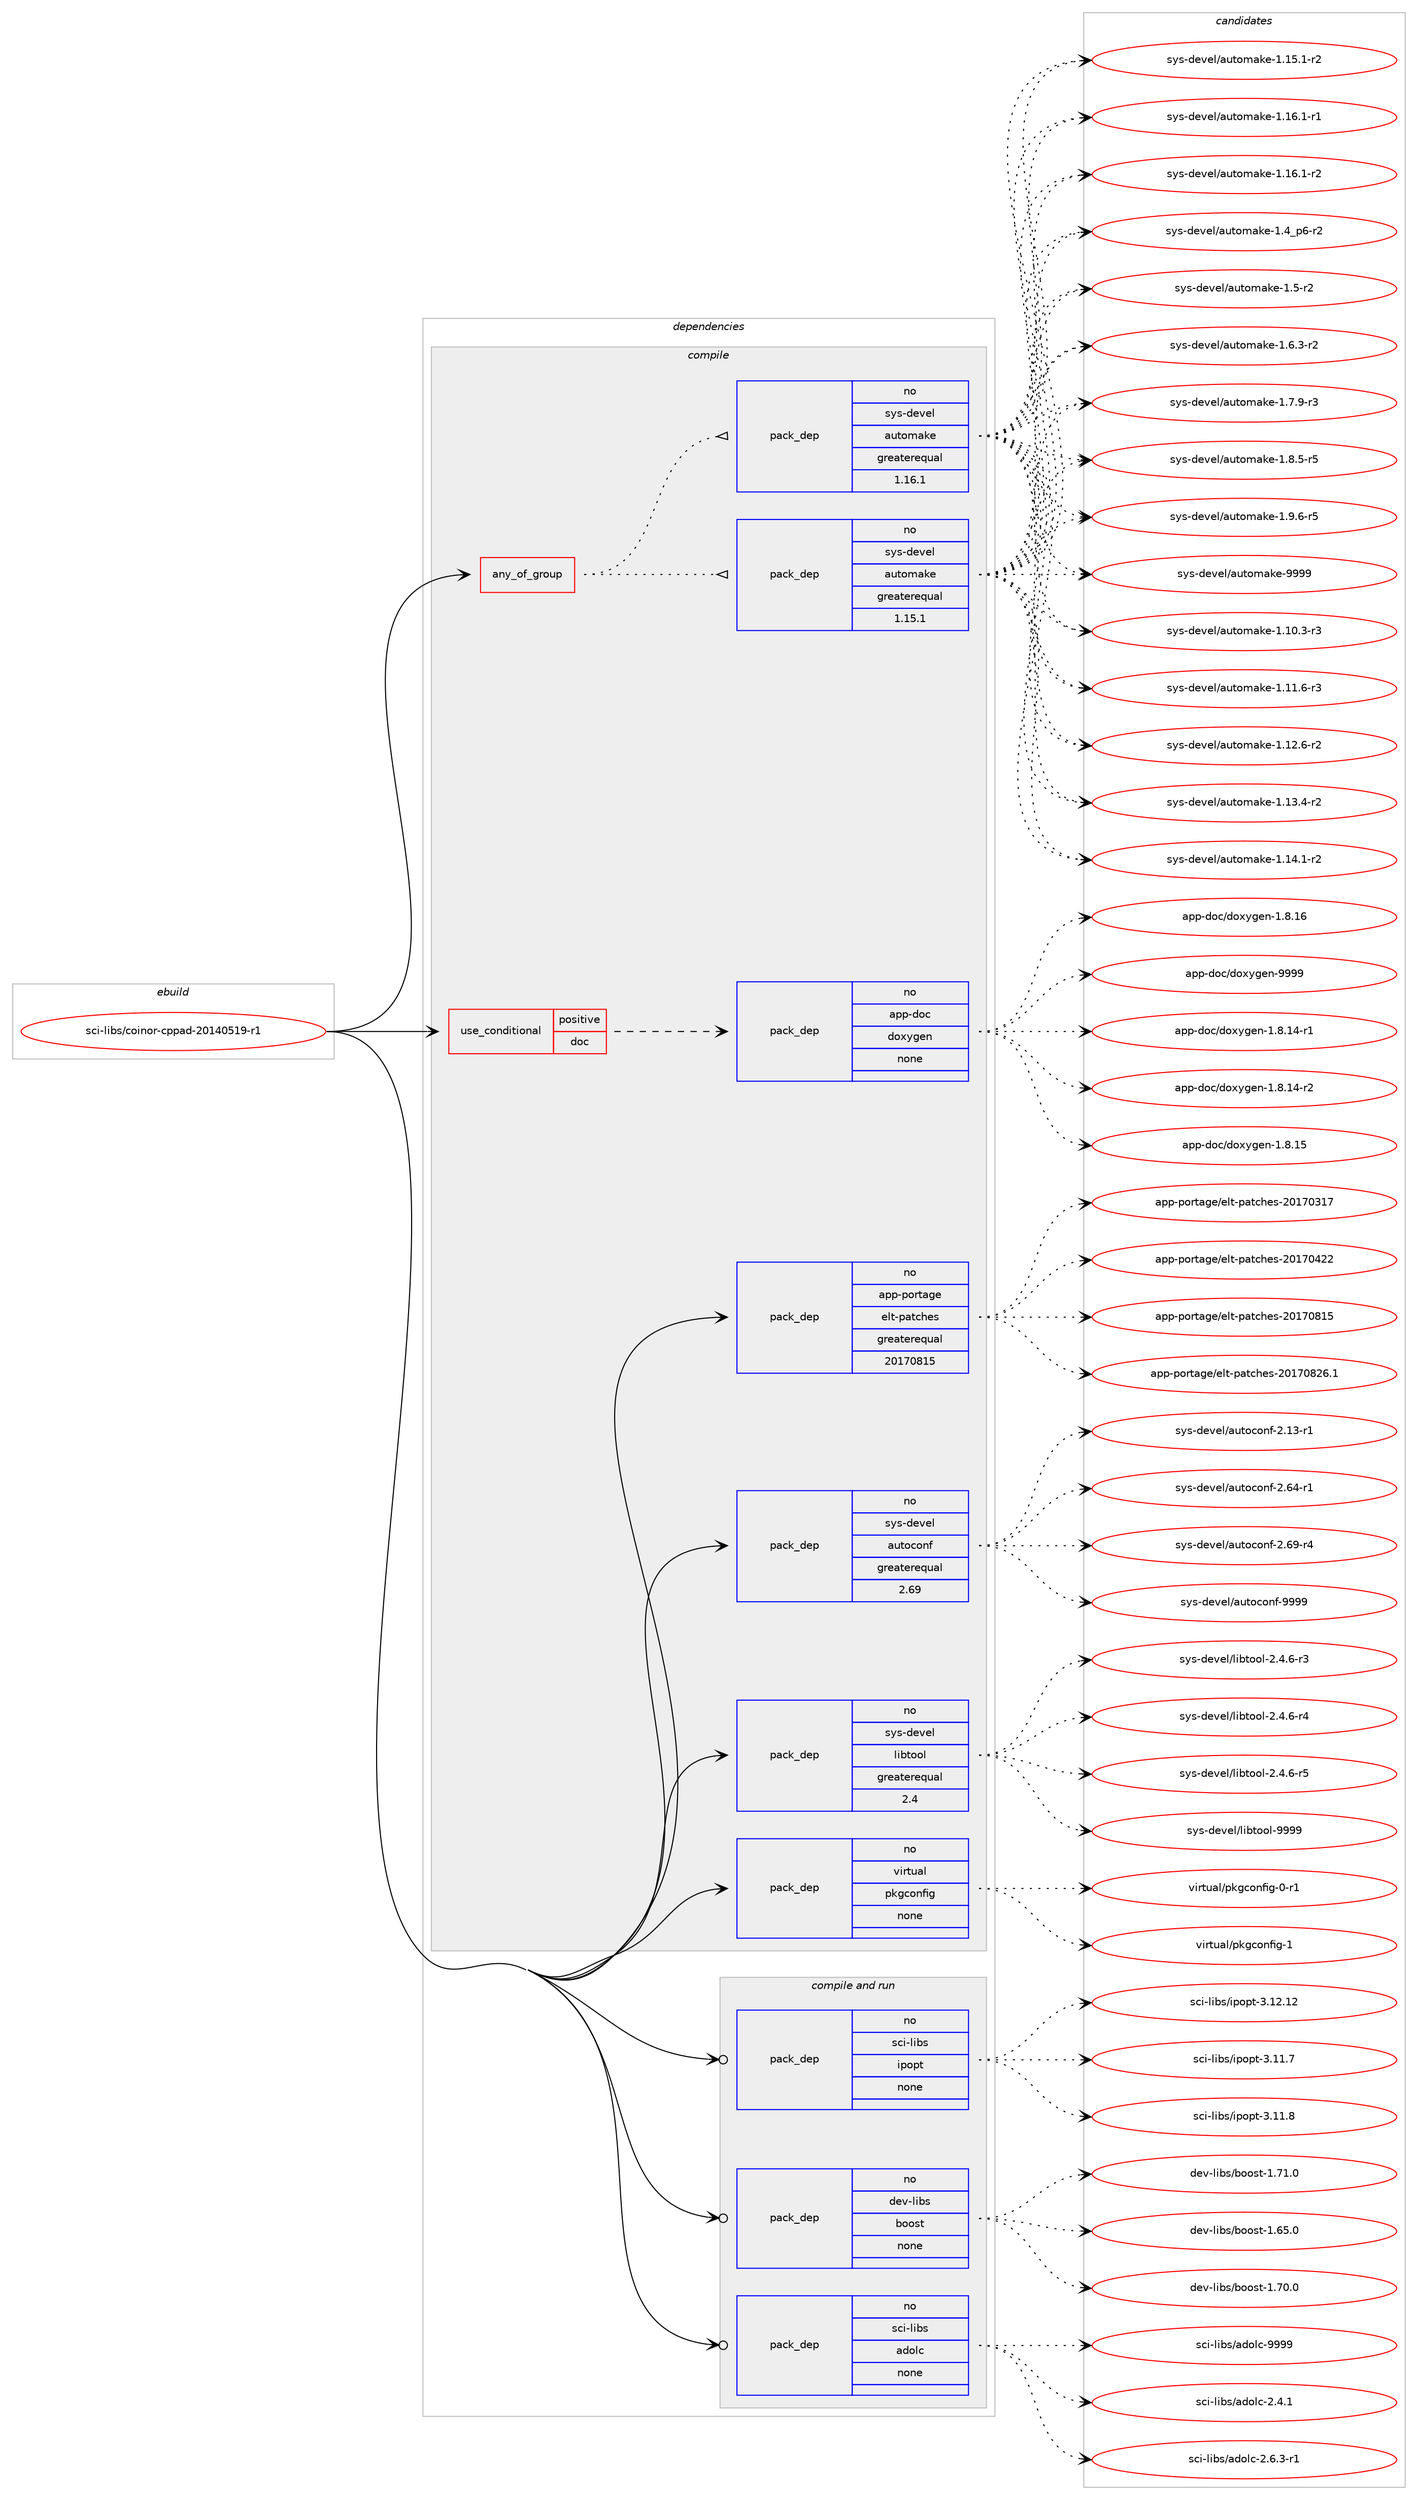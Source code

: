 digraph prolog {

# *************
# Graph options
# *************

newrank=true;
concentrate=true;
compound=true;
graph [rankdir=LR,fontname=Helvetica,fontsize=10,ranksep=1.5];#, ranksep=2.5, nodesep=0.2];
edge  [arrowhead=vee];
node  [fontname=Helvetica,fontsize=10];

# **********
# The ebuild
# **********

subgraph cluster_leftcol {
color=gray;
rank=same;
label=<<i>ebuild</i>>;
id [label="sci-libs/coinor-cppad-20140519-r1", color=red, width=4, href="../sci-libs/coinor-cppad-20140519-r1.svg"];
}

# ****************
# The dependencies
# ****************

subgraph cluster_midcol {
color=gray;
label=<<i>dependencies</i>>;
subgraph cluster_compile {
fillcolor="#eeeeee";
style=filled;
label=<<i>compile</i>>;
subgraph any14607 {
dependency856286 [label=<<TABLE BORDER="0" CELLBORDER="1" CELLSPACING="0" CELLPADDING="4"><TR><TD CELLPADDING="10">any_of_group</TD></TR></TABLE>>, shape=none, color=red];subgraph pack633356 {
dependency856287 [label=<<TABLE BORDER="0" CELLBORDER="1" CELLSPACING="0" CELLPADDING="4" WIDTH="220"><TR><TD ROWSPAN="6" CELLPADDING="30">pack_dep</TD></TR><TR><TD WIDTH="110">no</TD></TR><TR><TD>sys-devel</TD></TR><TR><TD>automake</TD></TR><TR><TD>greaterequal</TD></TR><TR><TD>1.16.1</TD></TR></TABLE>>, shape=none, color=blue];
}
dependency856286:e -> dependency856287:w [weight=20,style="dotted",arrowhead="oinv"];
subgraph pack633357 {
dependency856288 [label=<<TABLE BORDER="0" CELLBORDER="1" CELLSPACING="0" CELLPADDING="4" WIDTH="220"><TR><TD ROWSPAN="6" CELLPADDING="30">pack_dep</TD></TR><TR><TD WIDTH="110">no</TD></TR><TR><TD>sys-devel</TD></TR><TR><TD>automake</TD></TR><TR><TD>greaterequal</TD></TR><TR><TD>1.15.1</TD></TR></TABLE>>, shape=none, color=blue];
}
dependency856286:e -> dependency856288:w [weight=20,style="dotted",arrowhead="oinv"];
}
id:e -> dependency856286:w [weight=20,style="solid",arrowhead="vee"];
subgraph cond207814 {
dependency856289 [label=<<TABLE BORDER="0" CELLBORDER="1" CELLSPACING="0" CELLPADDING="4"><TR><TD ROWSPAN="3" CELLPADDING="10">use_conditional</TD></TR><TR><TD>positive</TD></TR><TR><TD>doc</TD></TR></TABLE>>, shape=none, color=red];
subgraph pack633358 {
dependency856290 [label=<<TABLE BORDER="0" CELLBORDER="1" CELLSPACING="0" CELLPADDING="4" WIDTH="220"><TR><TD ROWSPAN="6" CELLPADDING="30">pack_dep</TD></TR><TR><TD WIDTH="110">no</TD></TR><TR><TD>app-doc</TD></TR><TR><TD>doxygen</TD></TR><TR><TD>none</TD></TR><TR><TD></TD></TR></TABLE>>, shape=none, color=blue];
}
dependency856289:e -> dependency856290:w [weight=20,style="dashed",arrowhead="vee"];
}
id:e -> dependency856289:w [weight=20,style="solid",arrowhead="vee"];
subgraph pack633359 {
dependency856291 [label=<<TABLE BORDER="0" CELLBORDER="1" CELLSPACING="0" CELLPADDING="4" WIDTH="220"><TR><TD ROWSPAN="6" CELLPADDING="30">pack_dep</TD></TR><TR><TD WIDTH="110">no</TD></TR><TR><TD>app-portage</TD></TR><TR><TD>elt-patches</TD></TR><TR><TD>greaterequal</TD></TR><TR><TD>20170815</TD></TR></TABLE>>, shape=none, color=blue];
}
id:e -> dependency856291:w [weight=20,style="solid",arrowhead="vee"];
subgraph pack633360 {
dependency856292 [label=<<TABLE BORDER="0" CELLBORDER="1" CELLSPACING="0" CELLPADDING="4" WIDTH="220"><TR><TD ROWSPAN="6" CELLPADDING="30">pack_dep</TD></TR><TR><TD WIDTH="110">no</TD></TR><TR><TD>sys-devel</TD></TR><TR><TD>autoconf</TD></TR><TR><TD>greaterequal</TD></TR><TR><TD>2.69</TD></TR></TABLE>>, shape=none, color=blue];
}
id:e -> dependency856292:w [weight=20,style="solid",arrowhead="vee"];
subgraph pack633361 {
dependency856293 [label=<<TABLE BORDER="0" CELLBORDER="1" CELLSPACING="0" CELLPADDING="4" WIDTH="220"><TR><TD ROWSPAN="6" CELLPADDING="30">pack_dep</TD></TR><TR><TD WIDTH="110">no</TD></TR><TR><TD>sys-devel</TD></TR><TR><TD>libtool</TD></TR><TR><TD>greaterequal</TD></TR><TR><TD>2.4</TD></TR></TABLE>>, shape=none, color=blue];
}
id:e -> dependency856293:w [weight=20,style="solid",arrowhead="vee"];
subgraph pack633362 {
dependency856294 [label=<<TABLE BORDER="0" CELLBORDER="1" CELLSPACING="0" CELLPADDING="4" WIDTH="220"><TR><TD ROWSPAN="6" CELLPADDING="30">pack_dep</TD></TR><TR><TD WIDTH="110">no</TD></TR><TR><TD>virtual</TD></TR><TR><TD>pkgconfig</TD></TR><TR><TD>none</TD></TR><TR><TD></TD></TR></TABLE>>, shape=none, color=blue];
}
id:e -> dependency856294:w [weight=20,style="solid",arrowhead="vee"];
}
subgraph cluster_compileandrun {
fillcolor="#eeeeee";
style=filled;
label=<<i>compile and run</i>>;
subgraph pack633363 {
dependency856295 [label=<<TABLE BORDER="0" CELLBORDER="1" CELLSPACING="0" CELLPADDING="4" WIDTH="220"><TR><TD ROWSPAN="6" CELLPADDING="30">pack_dep</TD></TR><TR><TD WIDTH="110">no</TD></TR><TR><TD>dev-libs</TD></TR><TR><TD>boost</TD></TR><TR><TD>none</TD></TR><TR><TD></TD></TR></TABLE>>, shape=none, color=blue];
}
id:e -> dependency856295:w [weight=20,style="solid",arrowhead="odotvee"];
subgraph pack633364 {
dependency856296 [label=<<TABLE BORDER="0" CELLBORDER="1" CELLSPACING="0" CELLPADDING="4" WIDTH="220"><TR><TD ROWSPAN="6" CELLPADDING="30">pack_dep</TD></TR><TR><TD WIDTH="110">no</TD></TR><TR><TD>sci-libs</TD></TR><TR><TD>adolc</TD></TR><TR><TD>none</TD></TR><TR><TD></TD></TR></TABLE>>, shape=none, color=blue];
}
id:e -> dependency856296:w [weight=20,style="solid",arrowhead="odotvee"];
subgraph pack633365 {
dependency856297 [label=<<TABLE BORDER="0" CELLBORDER="1" CELLSPACING="0" CELLPADDING="4" WIDTH="220"><TR><TD ROWSPAN="6" CELLPADDING="30">pack_dep</TD></TR><TR><TD WIDTH="110">no</TD></TR><TR><TD>sci-libs</TD></TR><TR><TD>ipopt</TD></TR><TR><TD>none</TD></TR><TR><TD></TD></TR></TABLE>>, shape=none, color=blue];
}
id:e -> dependency856297:w [weight=20,style="solid",arrowhead="odotvee"];
}
subgraph cluster_run {
fillcolor="#eeeeee";
style=filled;
label=<<i>run</i>>;
}
}

# **************
# The candidates
# **************

subgraph cluster_choices {
rank=same;
color=gray;
label=<<i>candidates</i>>;

subgraph choice633356 {
color=black;
nodesep=1;
choice11512111545100101118101108479711711611110997107101454946494846514511451 [label="sys-devel/automake-1.10.3-r3", color=red, width=4,href="../sys-devel/automake-1.10.3-r3.svg"];
choice11512111545100101118101108479711711611110997107101454946494946544511451 [label="sys-devel/automake-1.11.6-r3", color=red, width=4,href="../sys-devel/automake-1.11.6-r3.svg"];
choice11512111545100101118101108479711711611110997107101454946495046544511450 [label="sys-devel/automake-1.12.6-r2", color=red, width=4,href="../sys-devel/automake-1.12.6-r2.svg"];
choice11512111545100101118101108479711711611110997107101454946495146524511450 [label="sys-devel/automake-1.13.4-r2", color=red, width=4,href="../sys-devel/automake-1.13.4-r2.svg"];
choice11512111545100101118101108479711711611110997107101454946495246494511450 [label="sys-devel/automake-1.14.1-r2", color=red, width=4,href="../sys-devel/automake-1.14.1-r2.svg"];
choice11512111545100101118101108479711711611110997107101454946495346494511450 [label="sys-devel/automake-1.15.1-r2", color=red, width=4,href="../sys-devel/automake-1.15.1-r2.svg"];
choice11512111545100101118101108479711711611110997107101454946495446494511449 [label="sys-devel/automake-1.16.1-r1", color=red, width=4,href="../sys-devel/automake-1.16.1-r1.svg"];
choice11512111545100101118101108479711711611110997107101454946495446494511450 [label="sys-devel/automake-1.16.1-r2", color=red, width=4,href="../sys-devel/automake-1.16.1-r2.svg"];
choice115121115451001011181011084797117116111109971071014549465295112544511450 [label="sys-devel/automake-1.4_p6-r2", color=red, width=4,href="../sys-devel/automake-1.4_p6-r2.svg"];
choice11512111545100101118101108479711711611110997107101454946534511450 [label="sys-devel/automake-1.5-r2", color=red, width=4,href="../sys-devel/automake-1.5-r2.svg"];
choice115121115451001011181011084797117116111109971071014549465446514511450 [label="sys-devel/automake-1.6.3-r2", color=red, width=4,href="../sys-devel/automake-1.6.3-r2.svg"];
choice115121115451001011181011084797117116111109971071014549465546574511451 [label="sys-devel/automake-1.7.9-r3", color=red, width=4,href="../sys-devel/automake-1.7.9-r3.svg"];
choice115121115451001011181011084797117116111109971071014549465646534511453 [label="sys-devel/automake-1.8.5-r5", color=red, width=4,href="../sys-devel/automake-1.8.5-r5.svg"];
choice115121115451001011181011084797117116111109971071014549465746544511453 [label="sys-devel/automake-1.9.6-r5", color=red, width=4,href="../sys-devel/automake-1.9.6-r5.svg"];
choice115121115451001011181011084797117116111109971071014557575757 [label="sys-devel/automake-9999", color=red, width=4,href="../sys-devel/automake-9999.svg"];
dependency856287:e -> choice11512111545100101118101108479711711611110997107101454946494846514511451:w [style=dotted,weight="100"];
dependency856287:e -> choice11512111545100101118101108479711711611110997107101454946494946544511451:w [style=dotted,weight="100"];
dependency856287:e -> choice11512111545100101118101108479711711611110997107101454946495046544511450:w [style=dotted,weight="100"];
dependency856287:e -> choice11512111545100101118101108479711711611110997107101454946495146524511450:w [style=dotted,weight="100"];
dependency856287:e -> choice11512111545100101118101108479711711611110997107101454946495246494511450:w [style=dotted,weight="100"];
dependency856287:e -> choice11512111545100101118101108479711711611110997107101454946495346494511450:w [style=dotted,weight="100"];
dependency856287:e -> choice11512111545100101118101108479711711611110997107101454946495446494511449:w [style=dotted,weight="100"];
dependency856287:e -> choice11512111545100101118101108479711711611110997107101454946495446494511450:w [style=dotted,weight="100"];
dependency856287:e -> choice115121115451001011181011084797117116111109971071014549465295112544511450:w [style=dotted,weight="100"];
dependency856287:e -> choice11512111545100101118101108479711711611110997107101454946534511450:w [style=dotted,weight="100"];
dependency856287:e -> choice115121115451001011181011084797117116111109971071014549465446514511450:w [style=dotted,weight="100"];
dependency856287:e -> choice115121115451001011181011084797117116111109971071014549465546574511451:w [style=dotted,weight="100"];
dependency856287:e -> choice115121115451001011181011084797117116111109971071014549465646534511453:w [style=dotted,weight="100"];
dependency856287:e -> choice115121115451001011181011084797117116111109971071014549465746544511453:w [style=dotted,weight="100"];
dependency856287:e -> choice115121115451001011181011084797117116111109971071014557575757:w [style=dotted,weight="100"];
}
subgraph choice633357 {
color=black;
nodesep=1;
choice11512111545100101118101108479711711611110997107101454946494846514511451 [label="sys-devel/automake-1.10.3-r3", color=red, width=4,href="../sys-devel/automake-1.10.3-r3.svg"];
choice11512111545100101118101108479711711611110997107101454946494946544511451 [label="sys-devel/automake-1.11.6-r3", color=red, width=4,href="../sys-devel/automake-1.11.6-r3.svg"];
choice11512111545100101118101108479711711611110997107101454946495046544511450 [label="sys-devel/automake-1.12.6-r2", color=red, width=4,href="../sys-devel/automake-1.12.6-r2.svg"];
choice11512111545100101118101108479711711611110997107101454946495146524511450 [label="sys-devel/automake-1.13.4-r2", color=red, width=4,href="../sys-devel/automake-1.13.4-r2.svg"];
choice11512111545100101118101108479711711611110997107101454946495246494511450 [label="sys-devel/automake-1.14.1-r2", color=red, width=4,href="../sys-devel/automake-1.14.1-r2.svg"];
choice11512111545100101118101108479711711611110997107101454946495346494511450 [label="sys-devel/automake-1.15.1-r2", color=red, width=4,href="../sys-devel/automake-1.15.1-r2.svg"];
choice11512111545100101118101108479711711611110997107101454946495446494511449 [label="sys-devel/automake-1.16.1-r1", color=red, width=4,href="../sys-devel/automake-1.16.1-r1.svg"];
choice11512111545100101118101108479711711611110997107101454946495446494511450 [label="sys-devel/automake-1.16.1-r2", color=red, width=4,href="../sys-devel/automake-1.16.1-r2.svg"];
choice115121115451001011181011084797117116111109971071014549465295112544511450 [label="sys-devel/automake-1.4_p6-r2", color=red, width=4,href="../sys-devel/automake-1.4_p6-r2.svg"];
choice11512111545100101118101108479711711611110997107101454946534511450 [label="sys-devel/automake-1.5-r2", color=red, width=4,href="../sys-devel/automake-1.5-r2.svg"];
choice115121115451001011181011084797117116111109971071014549465446514511450 [label="sys-devel/automake-1.6.3-r2", color=red, width=4,href="../sys-devel/automake-1.6.3-r2.svg"];
choice115121115451001011181011084797117116111109971071014549465546574511451 [label="sys-devel/automake-1.7.9-r3", color=red, width=4,href="../sys-devel/automake-1.7.9-r3.svg"];
choice115121115451001011181011084797117116111109971071014549465646534511453 [label="sys-devel/automake-1.8.5-r5", color=red, width=4,href="../sys-devel/automake-1.8.5-r5.svg"];
choice115121115451001011181011084797117116111109971071014549465746544511453 [label="sys-devel/automake-1.9.6-r5", color=red, width=4,href="../sys-devel/automake-1.9.6-r5.svg"];
choice115121115451001011181011084797117116111109971071014557575757 [label="sys-devel/automake-9999", color=red, width=4,href="../sys-devel/automake-9999.svg"];
dependency856288:e -> choice11512111545100101118101108479711711611110997107101454946494846514511451:w [style=dotted,weight="100"];
dependency856288:e -> choice11512111545100101118101108479711711611110997107101454946494946544511451:w [style=dotted,weight="100"];
dependency856288:e -> choice11512111545100101118101108479711711611110997107101454946495046544511450:w [style=dotted,weight="100"];
dependency856288:e -> choice11512111545100101118101108479711711611110997107101454946495146524511450:w [style=dotted,weight="100"];
dependency856288:e -> choice11512111545100101118101108479711711611110997107101454946495246494511450:w [style=dotted,weight="100"];
dependency856288:e -> choice11512111545100101118101108479711711611110997107101454946495346494511450:w [style=dotted,weight="100"];
dependency856288:e -> choice11512111545100101118101108479711711611110997107101454946495446494511449:w [style=dotted,weight="100"];
dependency856288:e -> choice11512111545100101118101108479711711611110997107101454946495446494511450:w [style=dotted,weight="100"];
dependency856288:e -> choice115121115451001011181011084797117116111109971071014549465295112544511450:w [style=dotted,weight="100"];
dependency856288:e -> choice11512111545100101118101108479711711611110997107101454946534511450:w [style=dotted,weight="100"];
dependency856288:e -> choice115121115451001011181011084797117116111109971071014549465446514511450:w [style=dotted,weight="100"];
dependency856288:e -> choice115121115451001011181011084797117116111109971071014549465546574511451:w [style=dotted,weight="100"];
dependency856288:e -> choice115121115451001011181011084797117116111109971071014549465646534511453:w [style=dotted,weight="100"];
dependency856288:e -> choice115121115451001011181011084797117116111109971071014549465746544511453:w [style=dotted,weight="100"];
dependency856288:e -> choice115121115451001011181011084797117116111109971071014557575757:w [style=dotted,weight="100"];
}
subgraph choice633358 {
color=black;
nodesep=1;
choice97112112451001119947100111120121103101110454946564649524511449 [label="app-doc/doxygen-1.8.14-r1", color=red, width=4,href="../app-doc/doxygen-1.8.14-r1.svg"];
choice97112112451001119947100111120121103101110454946564649524511450 [label="app-doc/doxygen-1.8.14-r2", color=red, width=4,href="../app-doc/doxygen-1.8.14-r2.svg"];
choice9711211245100111994710011112012110310111045494656464953 [label="app-doc/doxygen-1.8.15", color=red, width=4,href="../app-doc/doxygen-1.8.15.svg"];
choice9711211245100111994710011112012110310111045494656464954 [label="app-doc/doxygen-1.8.16", color=red, width=4,href="../app-doc/doxygen-1.8.16.svg"];
choice971121124510011199471001111201211031011104557575757 [label="app-doc/doxygen-9999", color=red, width=4,href="../app-doc/doxygen-9999.svg"];
dependency856290:e -> choice97112112451001119947100111120121103101110454946564649524511449:w [style=dotted,weight="100"];
dependency856290:e -> choice97112112451001119947100111120121103101110454946564649524511450:w [style=dotted,weight="100"];
dependency856290:e -> choice9711211245100111994710011112012110310111045494656464953:w [style=dotted,weight="100"];
dependency856290:e -> choice9711211245100111994710011112012110310111045494656464954:w [style=dotted,weight="100"];
dependency856290:e -> choice971121124510011199471001111201211031011104557575757:w [style=dotted,weight="100"];
}
subgraph choice633359 {
color=black;
nodesep=1;
choice97112112451121111141169710310147101108116451129711699104101115455048495548514955 [label="app-portage/elt-patches-20170317", color=red, width=4,href="../app-portage/elt-patches-20170317.svg"];
choice97112112451121111141169710310147101108116451129711699104101115455048495548525050 [label="app-portage/elt-patches-20170422", color=red, width=4,href="../app-portage/elt-patches-20170422.svg"];
choice97112112451121111141169710310147101108116451129711699104101115455048495548564953 [label="app-portage/elt-patches-20170815", color=red, width=4,href="../app-portage/elt-patches-20170815.svg"];
choice971121124511211111411697103101471011081164511297116991041011154550484955485650544649 [label="app-portage/elt-patches-20170826.1", color=red, width=4,href="../app-portage/elt-patches-20170826.1.svg"];
dependency856291:e -> choice97112112451121111141169710310147101108116451129711699104101115455048495548514955:w [style=dotted,weight="100"];
dependency856291:e -> choice97112112451121111141169710310147101108116451129711699104101115455048495548525050:w [style=dotted,weight="100"];
dependency856291:e -> choice97112112451121111141169710310147101108116451129711699104101115455048495548564953:w [style=dotted,weight="100"];
dependency856291:e -> choice971121124511211111411697103101471011081164511297116991041011154550484955485650544649:w [style=dotted,weight="100"];
}
subgraph choice633360 {
color=black;
nodesep=1;
choice1151211154510010111810110847971171161119911111010245504649514511449 [label="sys-devel/autoconf-2.13-r1", color=red, width=4,href="../sys-devel/autoconf-2.13-r1.svg"];
choice1151211154510010111810110847971171161119911111010245504654524511449 [label="sys-devel/autoconf-2.64-r1", color=red, width=4,href="../sys-devel/autoconf-2.64-r1.svg"];
choice1151211154510010111810110847971171161119911111010245504654574511452 [label="sys-devel/autoconf-2.69-r4", color=red, width=4,href="../sys-devel/autoconf-2.69-r4.svg"];
choice115121115451001011181011084797117116111991111101024557575757 [label="sys-devel/autoconf-9999", color=red, width=4,href="../sys-devel/autoconf-9999.svg"];
dependency856292:e -> choice1151211154510010111810110847971171161119911111010245504649514511449:w [style=dotted,weight="100"];
dependency856292:e -> choice1151211154510010111810110847971171161119911111010245504654524511449:w [style=dotted,weight="100"];
dependency856292:e -> choice1151211154510010111810110847971171161119911111010245504654574511452:w [style=dotted,weight="100"];
dependency856292:e -> choice115121115451001011181011084797117116111991111101024557575757:w [style=dotted,weight="100"];
}
subgraph choice633361 {
color=black;
nodesep=1;
choice1151211154510010111810110847108105981161111111084550465246544511451 [label="sys-devel/libtool-2.4.6-r3", color=red, width=4,href="../sys-devel/libtool-2.4.6-r3.svg"];
choice1151211154510010111810110847108105981161111111084550465246544511452 [label="sys-devel/libtool-2.4.6-r4", color=red, width=4,href="../sys-devel/libtool-2.4.6-r4.svg"];
choice1151211154510010111810110847108105981161111111084550465246544511453 [label="sys-devel/libtool-2.4.6-r5", color=red, width=4,href="../sys-devel/libtool-2.4.6-r5.svg"];
choice1151211154510010111810110847108105981161111111084557575757 [label="sys-devel/libtool-9999", color=red, width=4,href="../sys-devel/libtool-9999.svg"];
dependency856293:e -> choice1151211154510010111810110847108105981161111111084550465246544511451:w [style=dotted,weight="100"];
dependency856293:e -> choice1151211154510010111810110847108105981161111111084550465246544511452:w [style=dotted,weight="100"];
dependency856293:e -> choice1151211154510010111810110847108105981161111111084550465246544511453:w [style=dotted,weight="100"];
dependency856293:e -> choice1151211154510010111810110847108105981161111111084557575757:w [style=dotted,weight="100"];
}
subgraph choice633362 {
color=black;
nodesep=1;
choice11810511411611797108471121071039911111010210510345484511449 [label="virtual/pkgconfig-0-r1", color=red, width=4,href="../virtual/pkgconfig-0-r1.svg"];
choice1181051141161179710847112107103991111101021051034549 [label="virtual/pkgconfig-1", color=red, width=4,href="../virtual/pkgconfig-1.svg"];
dependency856294:e -> choice11810511411611797108471121071039911111010210510345484511449:w [style=dotted,weight="100"];
dependency856294:e -> choice1181051141161179710847112107103991111101021051034549:w [style=dotted,weight="100"];
}
subgraph choice633363 {
color=black;
nodesep=1;
choice1001011184510810598115479811111111511645494654534648 [label="dev-libs/boost-1.65.0", color=red, width=4,href="../dev-libs/boost-1.65.0.svg"];
choice1001011184510810598115479811111111511645494655484648 [label="dev-libs/boost-1.70.0", color=red, width=4,href="../dev-libs/boost-1.70.0.svg"];
choice1001011184510810598115479811111111511645494655494648 [label="dev-libs/boost-1.71.0", color=red, width=4,href="../dev-libs/boost-1.71.0.svg"];
dependency856295:e -> choice1001011184510810598115479811111111511645494654534648:w [style=dotted,weight="100"];
dependency856295:e -> choice1001011184510810598115479811111111511645494655484648:w [style=dotted,weight="100"];
dependency856295:e -> choice1001011184510810598115479811111111511645494655494648:w [style=dotted,weight="100"];
}
subgraph choice633364 {
color=black;
nodesep=1;
choice115991054510810598115479710011110899455046524649 [label="sci-libs/adolc-2.4.1", color=red, width=4,href="../sci-libs/adolc-2.4.1.svg"];
choice1159910545108105981154797100111108994550465446514511449 [label="sci-libs/adolc-2.6.3-r1", color=red, width=4,href="../sci-libs/adolc-2.6.3-r1.svg"];
choice1159910545108105981154797100111108994557575757 [label="sci-libs/adolc-9999", color=red, width=4,href="../sci-libs/adolc-9999.svg"];
dependency856296:e -> choice115991054510810598115479710011110899455046524649:w [style=dotted,weight="100"];
dependency856296:e -> choice1159910545108105981154797100111108994550465446514511449:w [style=dotted,weight="100"];
dependency856296:e -> choice1159910545108105981154797100111108994557575757:w [style=dotted,weight="100"];
}
subgraph choice633365 {
color=black;
nodesep=1;
choice1159910545108105981154710511211111211645514649494655 [label="sci-libs/ipopt-3.11.7", color=red, width=4,href="../sci-libs/ipopt-3.11.7.svg"];
choice1159910545108105981154710511211111211645514649494656 [label="sci-libs/ipopt-3.11.8", color=red, width=4,href="../sci-libs/ipopt-3.11.8.svg"];
choice115991054510810598115471051121111121164551464950464950 [label="sci-libs/ipopt-3.12.12", color=red, width=4,href="../sci-libs/ipopt-3.12.12.svg"];
dependency856297:e -> choice1159910545108105981154710511211111211645514649494655:w [style=dotted,weight="100"];
dependency856297:e -> choice1159910545108105981154710511211111211645514649494656:w [style=dotted,weight="100"];
dependency856297:e -> choice115991054510810598115471051121111121164551464950464950:w [style=dotted,weight="100"];
}
}

}
